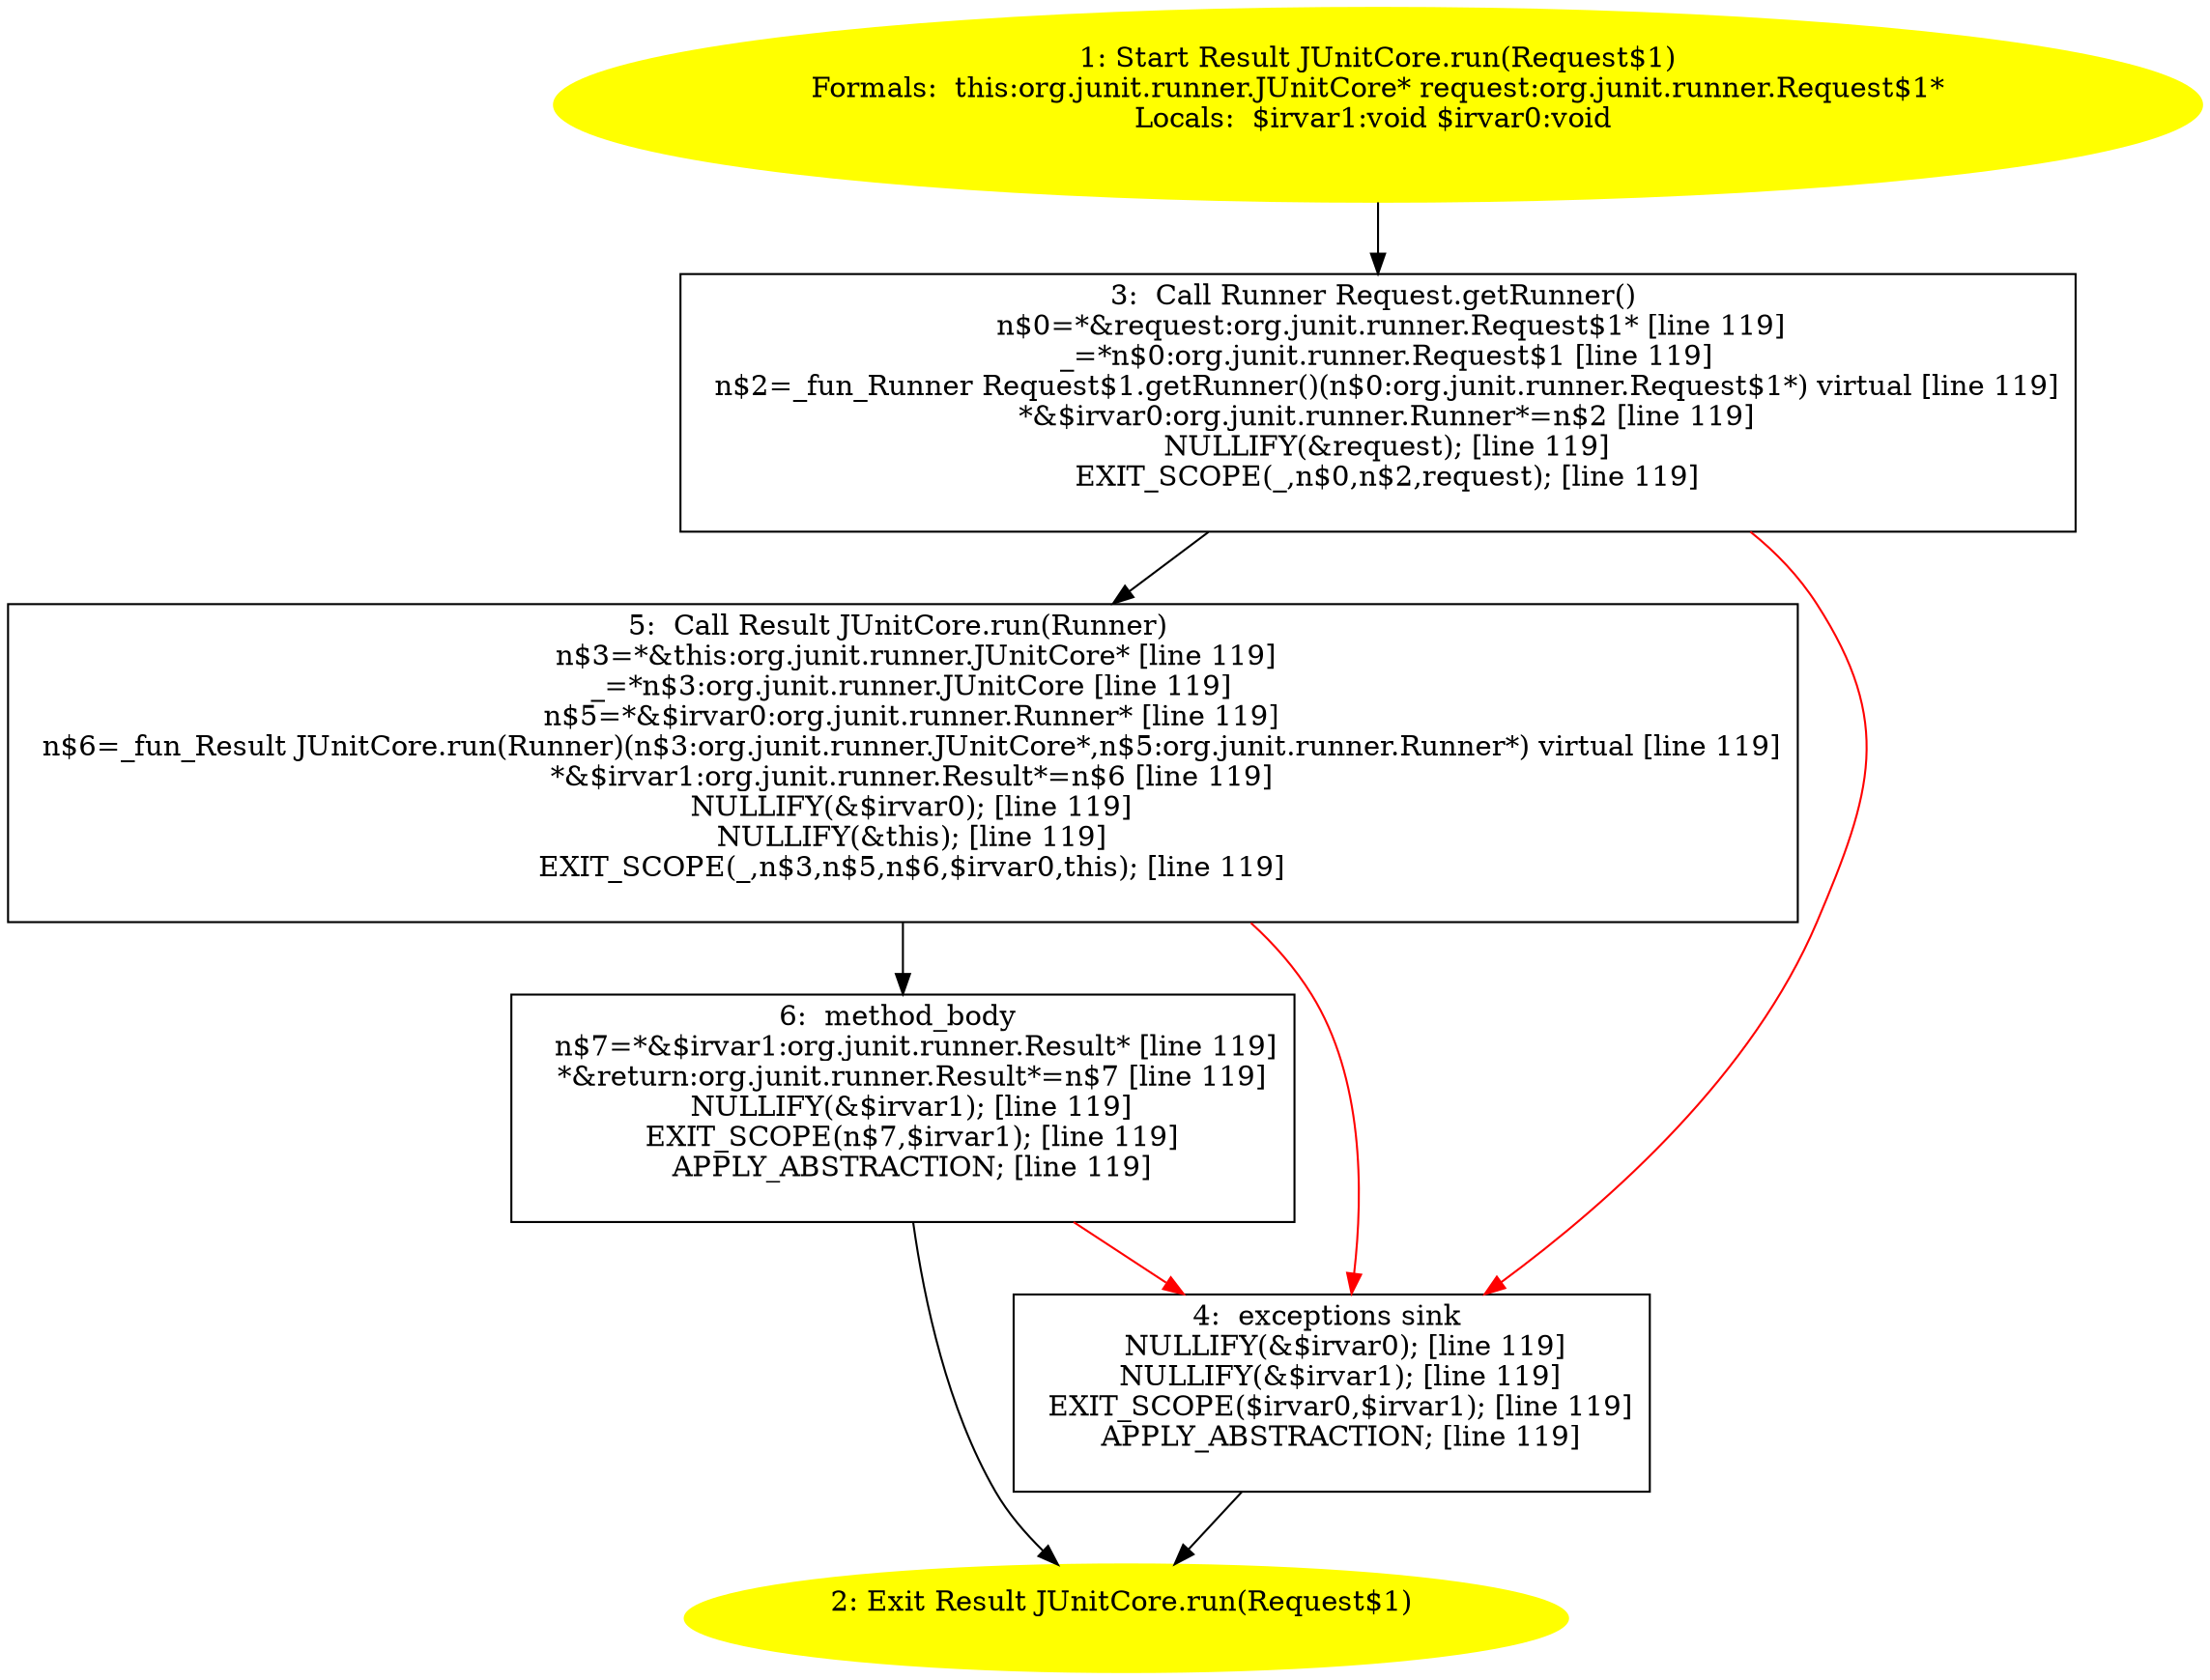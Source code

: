 /* @generated */
digraph cfg {
"org.junit.runner.JUnitCore.run(org.junit.runner.Request$1):org.junit.runner.Result.35e489293a35802b72db939444bccf26_1" [label="1: Start Result JUnitCore.run(Request$1)\nFormals:  this:org.junit.runner.JUnitCore* request:org.junit.runner.Request$1*\nLocals:  $irvar1:void $irvar0:void \n  " color=yellow style=filled]
	

	 "org.junit.runner.JUnitCore.run(org.junit.runner.Request$1):org.junit.runner.Result.35e489293a35802b72db939444bccf26_1" -> "org.junit.runner.JUnitCore.run(org.junit.runner.Request$1):org.junit.runner.Result.35e489293a35802b72db939444bccf26_3" ;
"org.junit.runner.JUnitCore.run(org.junit.runner.Request$1):org.junit.runner.Result.35e489293a35802b72db939444bccf26_2" [label="2: Exit Result JUnitCore.run(Request$1) \n  " color=yellow style=filled]
	

"org.junit.runner.JUnitCore.run(org.junit.runner.Request$1):org.junit.runner.Result.35e489293a35802b72db939444bccf26_3" [label="3:  Call Runner Request.getRunner() \n   n$0=*&request:org.junit.runner.Request$1* [line 119]\n  _=*n$0:org.junit.runner.Request$1 [line 119]\n  n$2=_fun_Runner Request$1.getRunner()(n$0:org.junit.runner.Request$1*) virtual [line 119]\n  *&$irvar0:org.junit.runner.Runner*=n$2 [line 119]\n  NULLIFY(&request); [line 119]\n  EXIT_SCOPE(_,n$0,n$2,request); [line 119]\n " shape="box"]
	

	 "org.junit.runner.JUnitCore.run(org.junit.runner.Request$1):org.junit.runner.Result.35e489293a35802b72db939444bccf26_3" -> "org.junit.runner.JUnitCore.run(org.junit.runner.Request$1):org.junit.runner.Result.35e489293a35802b72db939444bccf26_5" ;
	 "org.junit.runner.JUnitCore.run(org.junit.runner.Request$1):org.junit.runner.Result.35e489293a35802b72db939444bccf26_3" -> "org.junit.runner.JUnitCore.run(org.junit.runner.Request$1):org.junit.runner.Result.35e489293a35802b72db939444bccf26_4" [color="red" ];
"org.junit.runner.JUnitCore.run(org.junit.runner.Request$1):org.junit.runner.Result.35e489293a35802b72db939444bccf26_4" [label="4:  exceptions sink \n   NULLIFY(&$irvar0); [line 119]\n  NULLIFY(&$irvar1); [line 119]\n  EXIT_SCOPE($irvar0,$irvar1); [line 119]\n  APPLY_ABSTRACTION; [line 119]\n " shape="box"]
	

	 "org.junit.runner.JUnitCore.run(org.junit.runner.Request$1):org.junit.runner.Result.35e489293a35802b72db939444bccf26_4" -> "org.junit.runner.JUnitCore.run(org.junit.runner.Request$1):org.junit.runner.Result.35e489293a35802b72db939444bccf26_2" ;
"org.junit.runner.JUnitCore.run(org.junit.runner.Request$1):org.junit.runner.Result.35e489293a35802b72db939444bccf26_5" [label="5:  Call Result JUnitCore.run(Runner) \n   n$3=*&this:org.junit.runner.JUnitCore* [line 119]\n  _=*n$3:org.junit.runner.JUnitCore [line 119]\n  n$5=*&$irvar0:org.junit.runner.Runner* [line 119]\n  n$6=_fun_Result JUnitCore.run(Runner)(n$3:org.junit.runner.JUnitCore*,n$5:org.junit.runner.Runner*) virtual [line 119]\n  *&$irvar1:org.junit.runner.Result*=n$6 [line 119]\n  NULLIFY(&$irvar0); [line 119]\n  NULLIFY(&this); [line 119]\n  EXIT_SCOPE(_,n$3,n$5,n$6,$irvar0,this); [line 119]\n " shape="box"]
	

	 "org.junit.runner.JUnitCore.run(org.junit.runner.Request$1):org.junit.runner.Result.35e489293a35802b72db939444bccf26_5" -> "org.junit.runner.JUnitCore.run(org.junit.runner.Request$1):org.junit.runner.Result.35e489293a35802b72db939444bccf26_6" ;
	 "org.junit.runner.JUnitCore.run(org.junit.runner.Request$1):org.junit.runner.Result.35e489293a35802b72db939444bccf26_5" -> "org.junit.runner.JUnitCore.run(org.junit.runner.Request$1):org.junit.runner.Result.35e489293a35802b72db939444bccf26_4" [color="red" ];
"org.junit.runner.JUnitCore.run(org.junit.runner.Request$1):org.junit.runner.Result.35e489293a35802b72db939444bccf26_6" [label="6:  method_body \n   n$7=*&$irvar1:org.junit.runner.Result* [line 119]\n  *&return:org.junit.runner.Result*=n$7 [line 119]\n  NULLIFY(&$irvar1); [line 119]\n  EXIT_SCOPE(n$7,$irvar1); [line 119]\n  APPLY_ABSTRACTION; [line 119]\n " shape="box"]
	

	 "org.junit.runner.JUnitCore.run(org.junit.runner.Request$1):org.junit.runner.Result.35e489293a35802b72db939444bccf26_6" -> "org.junit.runner.JUnitCore.run(org.junit.runner.Request$1):org.junit.runner.Result.35e489293a35802b72db939444bccf26_2" ;
	 "org.junit.runner.JUnitCore.run(org.junit.runner.Request$1):org.junit.runner.Result.35e489293a35802b72db939444bccf26_6" -> "org.junit.runner.JUnitCore.run(org.junit.runner.Request$1):org.junit.runner.Result.35e489293a35802b72db939444bccf26_4" [color="red" ];
}
